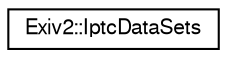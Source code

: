 digraph "Graphical Class Hierarchy"
{
  edge [fontname="FreeSans",fontsize="10",labelfontname="FreeSans",labelfontsize="10"];
  node [fontname="FreeSans",fontsize="10",shape=record];
  rankdir="LR";
  Node1 [label="Exiv2::IptcDataSets",height=0.2,width=0.4,color="black", fillcolor="white", style="filled",URL="$classExiv2_1_1IptcDataSets.html",tooltip="IPTC dataset reference, implemented as a static class. "];
}
